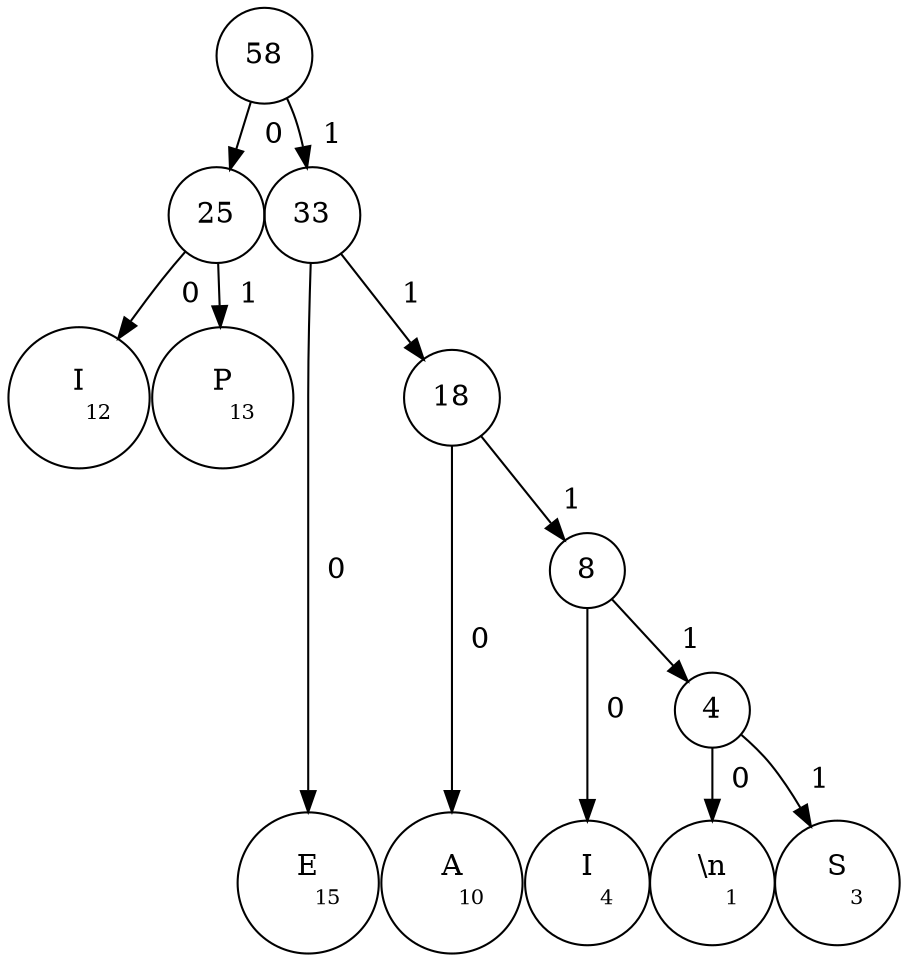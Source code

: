  digraph Huffman {
 	node[shape=circle]
 	graph [ dpi = 72 ]; 
 	size ="50";
 	nodesep=0.02;
    ranksep=0.2;
 	58 -> 25[label="  0  "];
 	58 -> 33[label="  1  "];
 	25 -> I[label="  0  "];
 	25 -> P[label="  1  "];
 	33 -> E[label="  0  "];
 	33 -> 18[label="  1  "];
 	18 -> A[label="  0  "];
 	18 -> 8[label="  1  "];
 	8 -> T[label="  0  "];
 	8 -> 4[label="  1  "];
 	4 -> NewLine[label="  0  "];
 	4 -> S[label="  1  "];

 	I[label=<I<BR />
    <FONT POINT-SIZE="10">12</FONT>>];
 	P[label=<P<BR />
    <FONT POINT-SIZE="10">13</FONT>>];
 	E[label=<E<BR />
    <FONT POINT-SIZE="10">15</FONT>>];
 	A[label=<A<BR />
    <FONT POINT-SIZE="10">10</FONT>>];
 	T[label=<I<BR />
    <FONT POINT-SIZE="10">4</FONT>>];
 	NewLine[label=<\n<BR />
    <FONT POINT-SIZE="10">1</FONT>>];
 	S[label=<S<BR />
    <FONT POINT-SIZE="10">3</FONT>>];

    {rank=same;I;P;}
    {rank=same;E;A;T;NewLine;S;}

 }    
